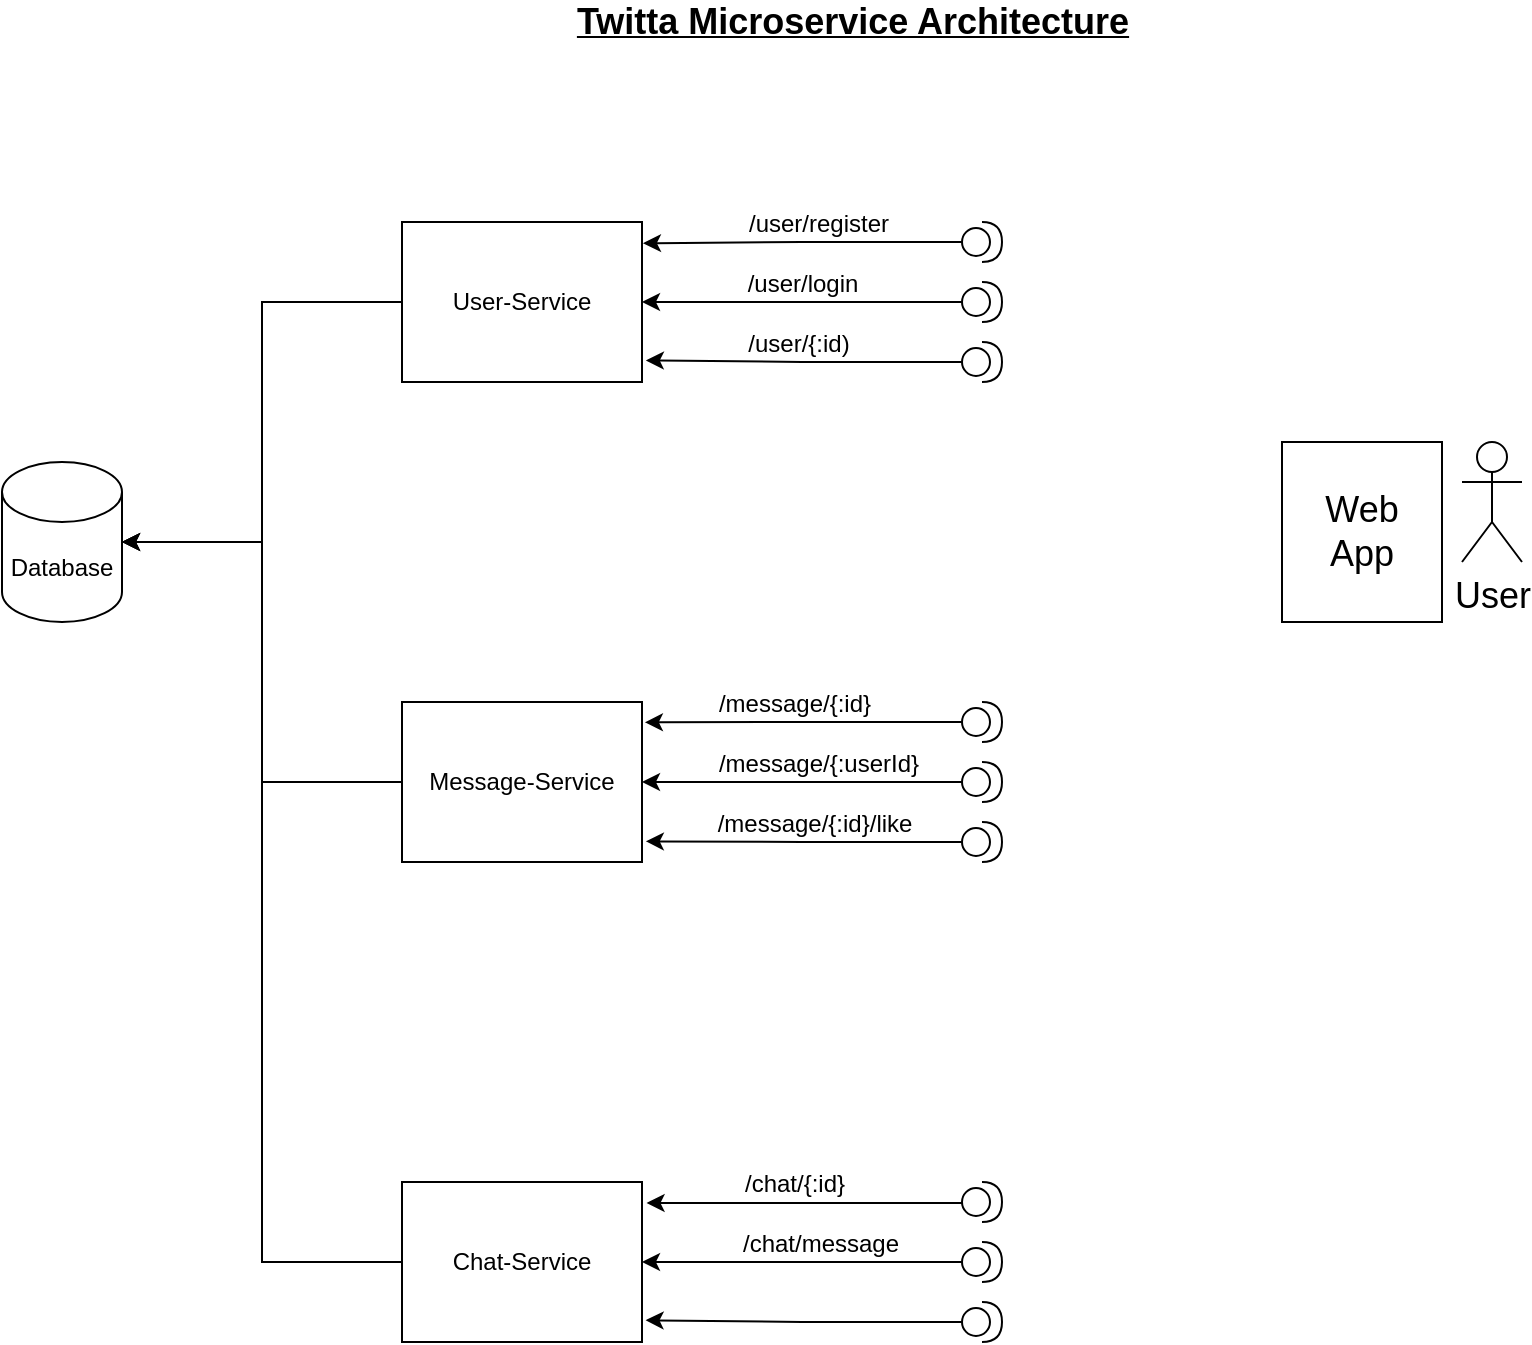 <mxfile version="15.7.4" type="device"><diagram id="lEkWaSuw0YS4ShG8HVap" name="Page-1"><mxGraphModel dx="2037" dy="1219" grid="1" gridSize="10" guides="1" tooltips="1" connect="1" arrows="1" fold="1" page="1" pageScale="1" pageWidth="827" pageHeight="1169" math="0" shadow="0"><root><mxCell id="0"/><mxCell id="1" parent="0"/><mxCell id="-fKZ-UWn20gkmiZNoRxM-12" style="edgeStyle=orthogonalEdgeStyle;rounded=0;orthogonalLoop=1;jettySize=auto;html=1;entryX=1;entryY=0.5;entryDx=0;entryDy=0;entryPerimeter=0;fontSize=18;" edge="1" parent="1" source="-fKZ-UWn20gkmiZNoRxM-1" target="-fKZ-UWn20gkmiZNoRxM-2"><mxGeometry relative="1" as="geometry"/></mxCell><mxCell id="-fKZ-UWn20gkmiZNoRxM-1" value="User-Service" style="rounded=0;whiteSpace=wrap;html=1;" vertex="1" parent="1"><mxGeometry x="240" y="120" width="120" height="80" as="geometry"/></mxCell><mxCell id="-fKZ-UWn20gkmiZNoRxM-2" value="Database" style="shape=cylinder3;whiteSpace=wrap;html=1;boundedLbl=1;backgroundOutline=1;size=15;" vertex="1" parent="1"><mxGeometry x="40" y="240" width="60" height="80" as="geometry"/></mxCell><mxCell id="-fKZ-UWn20gkmiZNoRxM-3" value="&lt;b&gt;&lt;font style=&quot;font-size: 18px&quot;&gt;&lt;u&gt;Twitta Microservice Architecture&lt;/u&gt;&lt;/font&gt;&lt;/b&gt;" style="text;html=1;align=center;verticalAlign=middle;resizable=0;points=[];autosize=1;strokeColor=none;fillColor=none;" vertex="1" parent="1"><mxGeometry x="320" y="10" width="290" height="20" as="geometry"/></mxCell><mxCell id="-fKZ-UWn20gkmiZNoRxM-6" value="" style="group" vertex="1" connectable="0" parent="1"><mxGeometry x="680" y="230" width="120" height="90" as="geometry"/></mxCell><mxCell id="-fKZ-UWn20gkmiZNoRxM-4" value="User" style="shape=umlActor;verticalLabelPosition=bottom;verticalAlign=top;html=1;outlineConnect=0;fontSize=18;" vertex="1" parent="-fKZ-UWn20gkmiZNoRxM-6"><mxGeometry x="90" width="30" height="60" as="geometry"/></mxCell><mxCell id="-fKZ-UWn20gkmiZNoRxM-5" value="Web&lt;br&gt;App" style="rounded=0;whiteSpace=wrap;html=1;fontSize=18;" vertex="1" parent="-fKZ-UWn20gkmiZNoRxM-6"><mxGeometry width="80" height="90" as="geometry"/></mxCell><mxCell id="-fKZ-UWn20gkmiZNoRxM-11" style="edgeStyle=orthogonalEdgeStyle;rounded=0;orthogonalLoop=1;jettySize=auto;html=1;entryX=1;entryY=0.5;entryDx=0;entryDy=0;entryPerimeter=0;fontSize=18;" edge="1" parent="1" source="-fKZ-UWn20gkmiZNoRxM-7" target="-fKZ-UWn20gkmiZNoRxM-2"><mxGeometry relative="1" as="geometry"/></mxCell><mxCell id="-fKZ-UWn20gkmiZNoRxM-7" value="Message-Service" style="rounded=0;whiteSpace=wrap;html=1;" vertex="1" parent="1"><mxGeometry x="240" y="360" width="120" height="80" as="geometry"/></mxCell><mxCell id="-fKZ-UWn20gkmiZNoRxM-17" style="edgeStyle=orthogonalEdgeStyle;rounded=0;orthogonalLoop=1;jettySize=auto;html=1;entryX=1.004;entryY=0.133;entryDx=0;entryDy=0;entryPerimeter=0;fontSize=18;" edge="1" parent="1" source="-fKZ-UWn20gkmiZNoRxM-13" target="-fKZ-UWn20gkmiZNoRxM-1"><mxGeometry relative="1" as="geometry"/></mxCell><mxCell id="-fKZ-UWn20gkmiZNoRxM-20" value="&lt;font style=&quot;font-size: 12px;&quot;&gt;/user/register&lt;/font&gt;" style="edgeLabel;html=1;align=center;verticalAlign=middle;resizable=0;points=[];fontSize=12;" vertex="1" connectable="0" parent="-fKZ-UWn20gkmiZNoRxM-17"><mxGeometry x="0.113" y="-1" relative="1" as="geometry"><mxPoint x="16" y="-9" as="offset"/></mxGeometry></mxCell><mxCell id="-fKZ-UWn20gkmiZNoRxM-13" value="" style="shape=providedRequiredInterface;html=1;verticalLabelPosition=bottom;sketch=0;fontSize=18;" vertex="1" parent="1"><mxGeometry x="520" y="120" width="20" height="20" as="geometry"/></mxCell><mxCell id="-fKZ-UWn20gkmiZNoRxM-18" style="edgeStyle=orthogonalEdgeStyle;rounded=0;orthogonalLoop=1;jettySize=auto;html=1;entryX=1;entryY=0.5;entryDx=0;entryDy=0;fontSize=18;" edge="1" parent="1" source="-fKZ-UWn20gkmiZNoRxM-14" target="-fKZ-UWn20gkmiZNoRxM-1"><mxGeometry relative="1" as="geometry"/></mxCell><mxCell id="-fKZ-UWn20gkmiZNoRxM-21" value="/user/login" style="edgeLabel;html=1;align=center;verticalAlign=middle;resizable=0;points=[];fontSize=12;" vertex="1" connectable="0" parent="-fKZ-UWn20gkmiZNoRxM-18"><mxGeometry x="0.041" y="-1" relative="1" as="geometry"><mxPoint x="3" y="-8" as="offset"/></mxGeometry></mxCell><mxCell id="-fKZ-UWn20gkmiZNoRxM-14" value="" style="shape=providedRequiredInterface;html=1;verticalLabelPosition=bottom;sketch=0;fontSize=18;" vertex="1" parent="1"><mxGeometry x="520" y="150" width="20" height="20" as="geometry"/></mxCell><mxCell id="-fKZ-UWn20gkmiZNoRxM-19" style="edgeStyle=orthogonalEdgeStyle;rounded=0;orthogonalLoop=1;jettySize=auto;html=1;entryX=1.016;entryY=0.865;entryDx=0;entryDy=0;entryPerimeter=0;fontSize=18;" edge="1" parent="1" source="-fKZ-UWn20gkmiZNoRxM-15" target="-fKZ-UWn20gkmiZNoRxM-1"><mxGeometry relative="1" as="geometry"/></mxCell><mxCell id="-fKZ-UWn20gkmiZNoRxM-22" value="/user/{:id)" style="edgeLabel;html=1;align=center;verticalAlign=middle;resizable=0;points=[];fontSize=12;" vertex="1" connectable="0" parent="-fKZ-UWn20gkmiZNoRxM-19"><mxGeometry x="0.052" y="1" relative="1" as="geometry"><mxPoint y="-9" as="offset"/></mxGeometry></mxCell><mxCell id="-fKZ-UWn20gkmiZNoRxM-15" value="" style="shape=providedRequiredInterface;html=1;verticalLabelPosition=bottom;sketch=0;fontSize=18;" vertex="1" parent="1"><mxGeometry x="520" y="180" width="20" height="20" as="geometry"/></mxCell><mxCell id="-fKZ-UWn20gkmiZNoRxM-27" style="edgeStyle=orthogonalEdgeStyle;rounded=0;orthogonalLoop=1;jettySize=auto;html=1;entryX=1.012;entryY=0.127;entryDx=0;entryDy=0;entryPerimeter=0;fontSize=12;" edge="1" parent="1" source="-fKZ-UWn20gkmiZNoRxM-23" target="-fKZ-UWn20gkmiZNoRxM-7"><mxGeometry relative="1" as="geometry"/></mxCell><mxCell id="-fKZ-UWn20gkmiZNoRxM-29" value="/message/{:id}" style="edgeLabel;html=1;align=center;verticalAlign=middle;resizable=0;points=[];fontSize=12;" vertex="1" connectable="0" parent="-fKZ-UWn20gkmiZNoRxM-27"><mxGeometry x="0.289" y="-1" relative="1" as="geometry"><mxPoint x="18" y="-8" as="offset"/></mxGeometry></mxCell><mxCell id="-fKZ-UWn20gkmiZNoRxM-23" value="" style="shape=providedRequiredInterface;html=1;verticalLabelPosition=bottom;sketch=0;fontSize=12;" vertex="1" parent="1"><mxGeometry x="520" y="360" width="20" height="20" as="geometry"/></mxCell><mxCell id="-fKZ-UWn20gkmiZNoRxM-26" style="edgeStyle=orthogonalEdgeStyle;rounded=0;orthogonalLoop=1;jettySize=auto;html=1;entryX=1;entryY=0.5;entryDx=0;entryDy=0;fontSize=12;" edge="1" parent="1" source="-fKZ-UWn20gkmiZNoRxM-24" target="-fKZ-UWn20gkmiZNoRxM-7"><mxGeometry relative="1" as="geometry"/></mxCell><mxCell id="-fKZ-UWn20gkmiZNoRxM-30" value="/message/{:userId}" style="edgeLabel;html=1;align=center;verticalAlign=middle;resizable=0;points=[];fontSize=12;" vertex="1" connectable="0" parent="-fKZ-UWn20gkmiZNoRxM-26"><mxGeometry x="0.035" y="1" relative="1" as="geometry"><mxPoint x="11" y="-10" as="offset"/></mxGeometry></mxCell><mxCell id="-fKZ-UWn20gkmiZNoRxM-24" value="" style="shape=providedRequiredInterface;html=1;verticalLabelPosition=bottom;sketch=0;fontSize=12;" vertex="1" parent="1"><mxGeometry x="520" y="390" width="20" height="20" as="geometry"/></mxCell><mxCell id="-fKZ-UWn20gkmiZNoRxM-28" style="edgeStyle=orthogonalEdgeStyle;rounded=0;orthogonalLoop=1;jettySize=auto;html=1;entryX=1.016;entryY=0.871;entryDx=0;entryDy=0;entryPerimeter=0;fontSize=12;" edge="1" parent="1" source="-fKZ-UWn20gkmiZNoRxM-25" target="-fKZ-UWn20gkmiZNoRxM-7"><mxGeometry relative="1" as="geometry"/></mxCell><mxCell id="-fKZ-UWn20gkmiZNoRxM-31" value="/message/{:id}/like" style="edgeLabel;html=1;align=center;verticalAlign=middle;resizable=0;points=[];fontSize=12;" vertex="1" connectable="0" parent="-fKZ-UWn20gkmiZNoRxM-28"><mxGeometry x="0.212" relative="1" as="geometry"><mxPoint x="21" y="-9" as="offset"/></mxGeometry></mxCell><mxCell id="-fKZ-UWn20gkmiZNoRxM-25" value="" style="shape=providedRequiredInterface;html=1;verticalLabelPosition=bottom;sketch=0;fontSize=12;" vertex="1" parent="1"><mxGeometry x="520" y="420" width="20" height="20" as="geometry"/></mxCell><mxCell id="-fKZ-UWn20gkmiZNoRxM-33" style="edgeStyle=orthogonalEdgeStyle;rounded=0;orthogonalLoop=1;jettySize=auto;html=1;fontSize=12;" edge="1" parent="1" source="-fKZ-UWn20gkmiZNoRxM-32"><mxGeometry relative="1" as="geometry"><mxPoint x="100" y="280.0" as="targetPoint"/><Array as="points"><mxPoint x="170" y="640"/><mxPoint x="170" y="280"/></Array></mxGeometry></mxCell><mxCell id="-fKZ-UWn20gkmiZNoRxM-32" value="Chat-Service" style="rounded=0;whiteSpace=wrap;html=1;" vertex="1" parent="1"><mxGeometry x="240" y="600" width="120" height="80" as="geometry"/></mxCell><mxCell id="-fKZ-UWn20gkmiZNoRxM-34" value="/chat/{:id}" style="edgeLabel;html=1;align=center;verticalAlign=middle;resizable=0;points=[];fontSize=12;" vertex="1" connectable="0" parent="1"><mxGeometry x="435.667" y="601.165" as="geometry"/></mxCell><mxCell id="-fKZ-UWn20gkmiZNoRxM-40" style="edgeStyle=orthogonalEdgeStyle;rounded=0;orthogonalLoop=1;jettySize=auto;html=1;entryX=1.019;entryY=0.131;entryDx=0;entryDy=0;entryPerimeter=0;fontSize=12;" edge="1" parent="1" source="-fKZ-UWn20gkmiZNoRxM-35" target="-fKZ-UWn20gkmiZNoRxM-32"><mxGeometry relative="1" as="geometry"><Array as="points"><mxPoint x="440" y="610"/></Array></mxGeometry></mxCell><mxCell id="-fKZ-UWn20gkmiZNoRxM-35" value="" style="shape=providedRequiredInterface;html=1;verticalLabelPosition=bottom;sketch=0;fontSize=12;" vertex="1" parent="1"><mxGeometry x="520" y="600" width="20" height="20" as="geometry"/></mxCell><mxCell id="-fKZ-UWn20gkmiZNoRxM-36" value="/chat/message" style="edgeLabel;html=1;align=center;verticalAlign=middle;resizable=0;points=[];fontSize=12;" vertex="1" connectable="0" parent="1"><mxGeometry x="448.5" y="631.0" as="geometry"/></mxCell><mxCell id="-fKZ-UWn20gkmiZNoRxM-41" style="edgeStyle=orthogonalEdgeStyle;rounded=0;orthogonalLoop=1;jettySize=auto;html=1;fontSize=12;" edge="1" parent="1" source="-fKZ-UWn20gkmiZNoRxM-37" target="-fKZ-UWn20gkmiZNoRxM-32"><mxGeometry relative="1" as="geometry"/></mxCell><mxCell id="-fKZ-UWn20gkmiZNoRxM-37" value="" style="shape=providedRequiredInterface;html=1;verticalLabelPosition=bottom;sketch=0;fontSize=12;" vertex="1" parent="1"><mxGeometry x="520" y="630" width="20" height="20" as="geometry"/></mxCell><mxCell id="-fKZ-UWn20gkmiZNoRxM-42" style="edgeStyle=orthogonalEdgeStyle;rounded=0;orthogonalLoop=1;jettySize=auto;html=1;entryX=1.015;entryY=0.864;entryDx=0;entryDy=0;entryPerimeter=0;fontSize=12;" edge="1" parent="1" source="-fKZ-UWn20gkmiZNoRxM-39" target="-fKZ-UWn20gkmiZNoRxM-32"><mxGeometry relative="1" as="geometry"/></mxCell><mxCell id="-fKZ-UWn20gkmiZNoRxM-39" value="" style="shape=providedRequiredInterface;html=1;verticalLabelPosition=bottom;sketch=0;fontSize=12;" vertex="1" parent="1"><mxGeometry x="520" y="660" width="20" height="20" as="geometry"/></mxCell></root></mxGraphModel></diagram></mxfile>